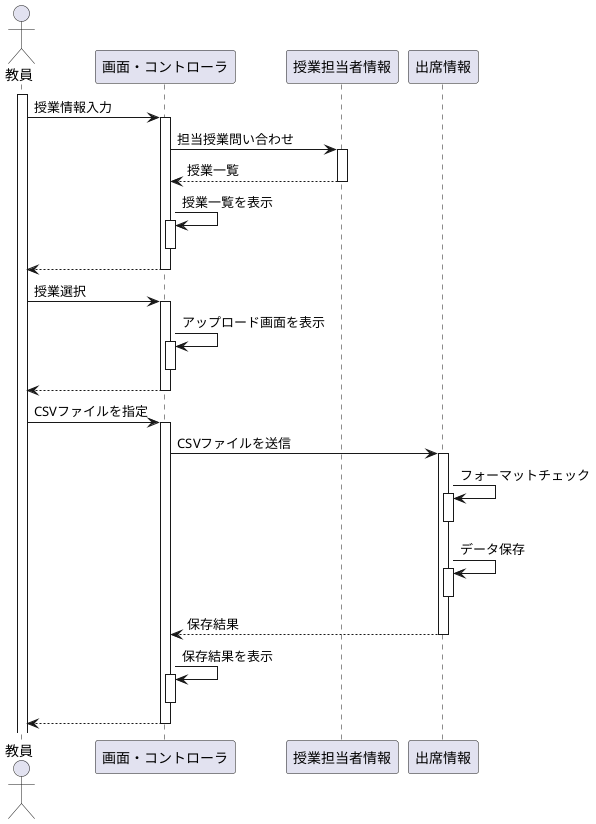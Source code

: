 @startuml 5-3-2
actor 教員
participant "画面・コントローラ" as controller
participant "授業担当者情報" as model
participant "出席情報" as model2

activate 教員

教員 -> controller : 授業情報入力
activate controller
controller -> model : 担当授業問い合わせ
activate model
controller <-- model : 授業一覧
deactivate model
controller -> controller : 授業一覧を表示
activate controller
deactivate controller
教員 <-- controller
deactivate controller

教員 -> controller : 授業選択
activate controller
controller -> controller : アップロード画面を表示
activate controller
deactivate controller
教員 <-- controller
deactivate controller

教員 -> controller : CSVファイルを指定
activate controller
controller -> model2 : CSVファイルを送信
activate model2
model2 -> model2 : フォーマットチェック
activate model2
deactivate model2
model2 -> model2 : データ保存
activate model2
deactivate model2
controller <-- model2 : 保存結果
deactivate model2
controller -> controller : 保存結果を表示
activate controller
deactivate controller
教員 <-- controller
deactivate controller


@enduml
